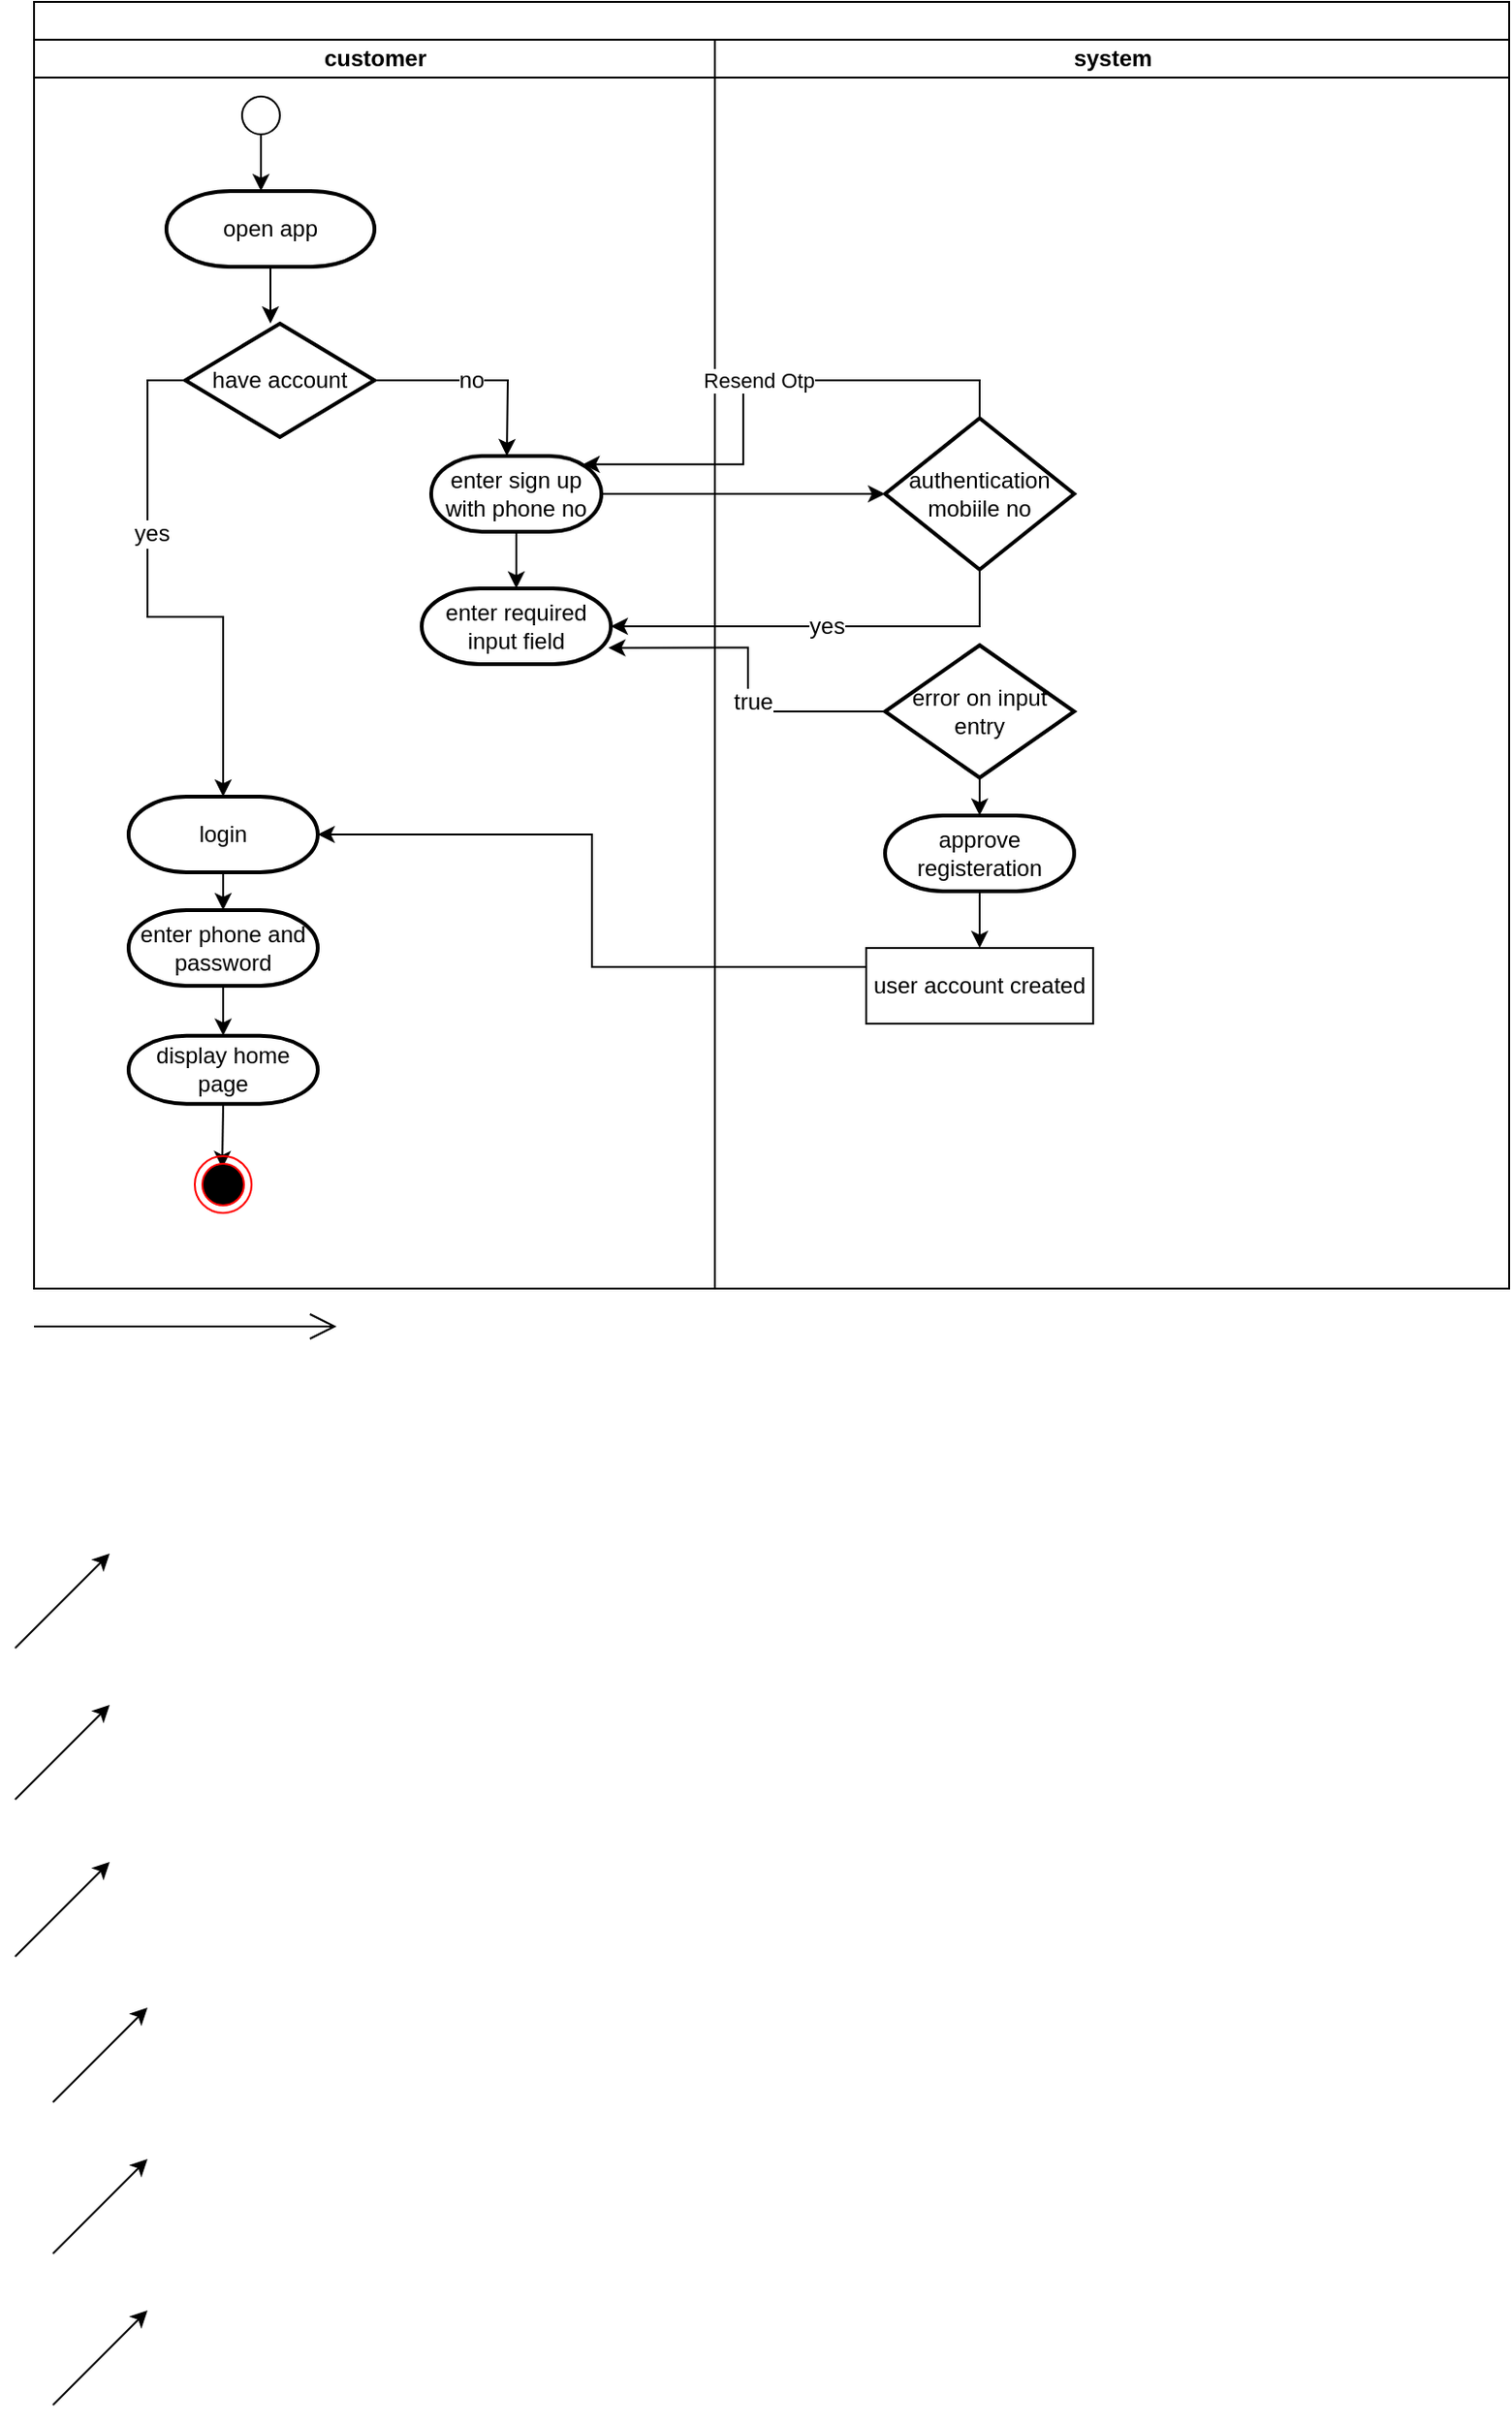<mxfile version="12.4.7" type="github"><diagram id="7U2K2NG7cfuiZaMjfOM2" name="Page-1"><mxGraphModel dx="1102" dy="565" grid="1" gridSize="10" guides="1" tooltips="1" connect="1" arrows="1" fold="1" page="1" pageScale="1" pageWidth="827" pageHeight="1169" math="0" shadow="0"><root><mxCell id="0"/><mxCell id="1" parent="0"/><mxCell id="lT_C5QnImEUUOf2nxoUM-20" value="" style="swimlane;html=1;childLayout=stackLayout;resizeParent=1;resizeParentMax=0;startSize=20;" vertex="1" parent="1"><mxGeometry x="20" y="20" width="780" height="680" as="geometry"/></mxCell><mxCell id="lT_C5QnImEUUOf2nxoUM-21" value="customer" style="swimlane;html=1;startSize=20;" vertex="1" parent="lT_C5QnImEUUOf2nxoUM-20"><mxGeometry y="20" width="360" height="660" as="geometry"/></mxCell><mxCell id="lT_C5QnImEUUOf2nxoUM-30" value="" style="shape=mxgraph.bpmn.shape;html=1;verticalLabelPosition=bottom;labelBackgroundColor=#ffffff;verticalAlign=top;align=center;perimeter=ellipsePerimeter;outlineConnect=0;outline=standard;symbol=general;" vertex="1" parent="lT_C5QnImEUUOf2nxoUM-21"><mxGeometry x="110" y="30" width="20" height="20" as="geometry"/></mxCell><mxCell id="lT_C5QnImEUUOf2nxoUM-35" value="open app" style="strokeWidth=2;html=1;shape=mxgraph.flowchart.terminator;whiteSpace=wrap;" vertex="1" parent="lT_C5QnImEUUOf2nxoUM-21"><mxGeometry x="70" y="80" width="110" height="40" as="geometry"/></mxCell><mxCell id="lT_C5QnImEUUOf2nxoUM-71" style="edgeStyle=orthogonalEdgeStyle;rounded=0;orthogonalLoop=1;jettySize=auto;html=1;exitX=0;exitY=0.5;exitDx=0;exitDy=0;exitPerimeter=0;" edge="1" parent="lT_C5QnImEUUOf2nxoUM-21" source="lT_C5QnImEUUOf2nxoUM-39" target="lT_C5QnImEUUOf2nxoUM-70"><mxGeometry relative="1" as="geometry"/></mxCell><mxCell id="lT_C5QnImEUUOf2nxoUM-72" value="yes" style="text;html=1;align=center;verticalAlign=middle;resizable=0;points=[];labelBackgroundColor=#ffffff;" vertex="1" connectable="0" parent="lT_C5QnImEUUOf2nxoUM-71"><mxGeometry x="-0.279" y="2" relative="1" as="geometry"><mxPoint as="offset"/></mxGeometry></mxCell><mxCell id="lT_C5QnImEUUOf2nxoUM-39" value="have account" style="strokeWidth=2;html=1;shape=mxgraph.flowchart.decision;whiteSpace=wrap;" vertex="1" parent="lT_C5QnImEUUOf2nxoUM-21"><mxGeometry x="80" y="150" width="100" height="60" as="geometry"/></mxCell><mxCell id="lT_C5QnImEUUOf2nxoUM-76" style="edgeStyle=orthogonalEdgeStyle;rounded=0;orthogonalLoop=1;jettySize=auto;html=1;exitX=0.5;exitY=1;exitDx=0;exitDy=0;exitPerimeter=0;entryX=0.5;entryY=0;entryDx=0;entryDy=0;entryPerimeter=0;" edge="1" parent="lT_C5QnImEUUOf2nxoUM-21" source="lT_C5QnImEUUOf2nxoUM-42" target="lT_C5QnImEUUOf2nxoUM-52"><mxGeometry relative="1" as="geometry"/></mxCell><mxCell id="lT_C5QnImEUUOf2nxoUM-42" value="enter sign up with phone no" style="strokeWidth=2;html=1;shape=mxgraph.flowchart.terminator;whiteSpace=wrap;" vertex="1" parent="lT_C5QnImEUUOf2nxoUM-21"><mxGeometry x="210" y="220" width="90" height="40" as="geometry"/></mxCell><mxCell id="lT_C5QnImEUUOf2nxoUM-52" value="enter required input field" style="strokeWidth=2;html=1;shape=mxgraph.flowchart.terminator;whiteSpace=wrap;" vertex="1" parent="lT_C5QnImEUUOf2nxoUM-21"><mxGeometry x="205" y="290" width="100" height="40" as="geometry"/></mxCell><mxCell id="lT_C5QnImEUUOf2nxoUM-75" style="edgeStyle=orthogonalEdgeStyle;rounded=0;orthogonalLoop=1;jettySize=auto;html=1;exitX=0.5;exitY=1;exitDx=0;exitDy=0;exitPerimeter=0;entryX=0.5;entryY=0;entryDx=0;entryDy=0;entryPerimeter=0;" edge="1" parent="lT_C5QnImEUUOf2nxoUM-21" source="lT_C5QnImEUUOf2nxoUM-70" target="lT_C5QnImEUUOf2nxoUM-74"><mxGeometry relative="1" as="geometry"/></mxCell><mxCell id="lT_C5QnImEUUOf2nxoUM-70" value="login" style="strokeWidth=2;html=1;shape=mxgraph.flowchart.terminator;whiteSpace=wrap;" vertex="1" parent="lT_C5QnImEUUOf2nxoUM-21"><mxGeometry x="50" y="400" width="100" height="40" as="geometry"/></mxCell><mxCell id="lT_C5QnImEUUOf2nxoUM-78" style="edgeStyle=orthogonalEdgeStyle;rounded=0;orthogonalLoop=1;jettySize=auto;html=1;exitX=0.5;exitY=1;exitDx=0;exitDy=0;exitPerimeter=0;entryX=0.5;entryY=0;entryDx=0;entryDy=0;entryPerimeter=0;" edge="1" parent="lT_C5QnImEUUOf2nxoUM-21" source="lT_C5QnImEUUOf2nxoUM-74" target="lT_C5QnImEUUOf2nxoUM-77"><mxGeometry relative="1" as="geometry"/></mxCell><mxCell id="lT_C5QnImEUUOf2nxoUM-74" value="enter phone and password" style="strokeWidth=2;html=1;shape=mxgraph.flowchart.terminator;whiteSpace=wrap;" vertex="1" parent="lT_C5QnImEUUOf2nxoUM-21"><mxGeometry x="50" y="460" width="100" height="40" as="geometry"/></mxCell><mxCell id="lT_C5QnImEUUOf2nxoUM-80" style="edgeStyle=orthogonalEdgeStyle;rounded=0;orthogonalLoop=1;jettySize=auto;html=1;exitX=0.5;exitY=1;exitDx=0;exitDy=0;exitPerimeter=0;entryX=0.483;entryY=0.211;entryDx=0;entryDy=0;entryPerimeter=0;" edge="1" parent="lT_C5QnImEUUOf2nxoUM-21" source="lT_C5QnImEUUOf2nxoUM-77" target="lT_C5QnImEUUOf2nxoUM-79"><mxGeometry relative="1" as="geometry"/></mxCell><mxCell id="lT_C5QnImEUUOf2nxoUM-77" value="display home page" style="strokeWidth=2;html=1;shape=mxgraph.flowchart.terminator;whiteSpace=wrap;" vertex="1" parent="lT_C5QnImEUUOf2nxoUM-21"><mxGeometry x="50" y="526.33" width="100" height="36" as="geometry"/></mxCell><mxCell id="lT_C5QnImEUUOf2nxoUM-79" value="" style="ellipse;html=1;shape=endState;fillColor=#000000;strokeColor=#ff0000;" vertex="1" parent="lT_C5QnImEUUOf2nxoUM-21"><mxGeometry x="85" y="590" width="30" height="30" as="geometry"/></mxCell><mxCell id="lT_C5QnImEUUOf2nxoUM-22" value="system" style="swimlane;html=1;startSize=20;" vertex="1" parent="lT_C5QnImEUUOf2nxoUM-20"><mxGeometry x="360" y="20" width="420" height="660" as="geometry"/></mxCell><mxCell id="lT_C5QnImEUUOf2nxoUM-46" value="authentication mobiile no" style="strokeWidth=2;html=1;shape=mxgraph.flowchart.decision;whiteSpace=wrap;" vertex="1" parent="lT_C5QnImEUUOf2nxoUM-22"><mxGeometry x="90" y="200" width="100" height="80" as="geometry"/></mxCell><mxCell id="lT_C5QnImEUUOf2nxoUM-66" style="edgeStyle=orthogonalEdgeStyle;rounded=0;orthogonalLoop=1;jettySize=auto;html=1;exitX=0.5;exitY=1;exitDx=0;exitDy=0;exitPerimeter=0;entryX=0.5;entryY=0;entryDx=0;entryDy=0;entryPerimeter=0;" edge="1" parent="lT_C5QnImEUUOf2nxoUM-22" source="lT_C5QnImEUUOf2nxoUM-56" target="lT_C5QnImEUUOf2nxoUM-60"><mxGeometry relative="1" as="geometry"/></mxCell><mxCell id="lT_C5QnImEUUOf2nxoUM-56" value="error on input entry" style="strokeWidth=2;html=1;shape=mxgraph.flowchart.decision;whiteSpace=wrap;" vertex="1" parent="lT_C5QnImEUUOf2nxoUM-22"><mxGeometry x="90" y="320" width="100" height="70" as="geometry"/></mxCell><mxCell id="lT_C5QnImEUUOf2nxoUM-67" style="edgeStyle=orthogonalEdgeStyle;rounded=0;orthogonalLoop=1;jettySize=auto;html=1;exitX=0.5;exitY=1;exitDx=0;exitDy=0;exitPerimeter=0;entryX=0.5;entryY=0;entryDx=0;entryDy=0;" edge="1" parent="lT_C5QnImEUUOf2nxoUM-22" source="lT_C5QnImEUUOf2nxoUM-60" target="lT_C5QnImEUUOf2nxoUM-61"><mxGeometry relative="1" as="geometry"/></mxCell><mxCell id="lT_C5QnImEUUOf2nxoUM-60" value="approve registeration" style="strokeWidth=2;html=1;shape=mxgraph.flowchart.terminator;whiteSpace=wrap;" vertex="1" parent="lT_C5QnImEUUOf2nxoUM-22"><mxGeometry x="90" y="410" width="100" height="40" as="geometry"/></mxCell><mxCell id="lT_C5QnImEUUOf2nxoUM-61" value="user account created" style="rounded=0;whiteSpace=wrap;html=1;" vertex="1" parent="lT_C5QnImEUUOf2nxoUM-22"><mxGeometry x="80" y="480" width="120" height="40" as="geometry"/></mxCell><mxCell id="lT_C5QnImEUUOf2nxoUM-49" value="Resend Otp" style="edgeStyle=orthogonalEdgeStyle;rounded=0;orthogonalLoop=1;jettySize=auto;html=1;exitX=0.5;exitY=0;exitDx=0;exitDy=0;exitPerimeter=0;entryX=0.89;entryY=0.11;entryDx=0;entryDy=0;entryPerimeter=0;" edge="1" parent="lT_C5QnImEUUOf2nxoUM-20" source="lT_C5QnImEUUOf2nxoUM-46" target="lT_C5QnImEUUOf2nxoUM-42"><mxGeometry relative="1" as="geometry"><mxPoint x="270" y="180" as="targetPoint"/><Array as="points"><mxPoint x="500" y="200"/><mxPoint x="375" y="200"/><mxPoint x="375" y="245"/></Array></mxGeometry></mxCell><mxCell id="lT_C5QnImEUUOf2nxoUM-54" style="edgeStyle=orthogonalEdgeStyle;rounded=0;orthogonalLoop=1;jettySize=auto;html=1;exitX=0.5;exitY=1;exitDx=0;exitDy=0;exitPerimeter=0;entryX=1;entryY=0.5;entryDx=0;entryDy=0;entryPerimeter=0;" edge="1" parent="lT_C5QnImEUUOf2nxoUM-20" source="lT_C5QnImEUUOf2nxoUM-46" target="lT_C5QnImEUUOf2nxoUM-52"><mxGeometry relative="1" as="geometry"/></mxCell><mxCell id="lT_C5QnImEUUOf2nxoUM-55" value="yes" style="text;html=1;align=center;verticalAlign=middle;resizable=0;points=[];labelBackgroundColor=#ffffff;" vertex="1" connectable="0" parent="lT_C5QnImEUUOf2nxoUM-54"><mxGeometry x="-0.015" relative="1" as="geometry"><mxPoint as="offset"/></mxGeometry></mxCell><mxCell id="lT_C5QnImEUUOf2nxoUM-58" style="edgeStyle=orthogonalEdgeStyle;rounded=0;orthogonalLoop=1;jettySize=auto;html=1;exitX=0;exitY=0.5;exitDx=0;exitDy=0;exitPerimeter=0;entryX=0.987;entryY=0.783;entryDx=0;entryDy=0;entryPerimeter=0;" edge="1" parent="lT_C5QnImEUUOf2nxoUM-20" source="lT_C5QnImEUUOf2nxoUM-56" target="lT_C5QnImEUUOf2nxoUM-52"><mxGeometry relative="1" as="geometry"/></mxCell><mxCell id="lT_C5QnImEUUOf2nxoUM-59" value="true" style="text;html=1;align=center;verticalAlign=middle;resizable=0;points=[];labelBackgroundColor=#ffffff;" vertex="1" connectable="0" parent="lT_C5QnImEUUOf2nxoUM-58"><mxGeometry x="-0.222" y="-5" relative="1" as="geometry"><mxPoint as="offset"/></mxGeometry></mxCell><mxCell id="lT_C5QnImEUUOf2nxoUM-69" style="edgeStyle=orthogonalEdgeStyle;rounded=0;orthogonalLoop=1;jettySize=auto;html=1;exitX=0;exitY=0.25;exitDx=0;exitDy=0;entryX=1;entryY=0.5;entryDx=0;entryDy=0;entryPerimeter=0;" edge="1" parent="lT_C5QnImEUUOf2nxoUM-20" source="lT_C5QnImEUUOf2nxoUM-61" target="lT_C5QnImEUUOf2nxoUM-70"><mxGeometry relative="1" as="geometry"><mxPoint x="290" y="420.0" as="targetPoint"/></mxGeometry></mxCell><mxCell id="lT_C5QnImEUUOf2nxoUM-33" value="" style="endArrow=open;endFill=1;endSize=12;html=1;" edge="1" parent="1"><mxGeometry width="160" relative="1" as="geometry"><mxPoint x="20" y="720" as="sourcePoint"/><mxPoint x="180" y="720" as="targetPoint"/></mxGeometry></mxCell><mxCell id="lT_C5QnImEUUOf2nxoUM-34" style="edgeStyle=orthogonalEdgeStyle;rounded=0;orthogonalLoop=1;jettySize=auto;html=1;exitX=0.5;exitY=1;exitDx=0;exitDy=0;" edge="1" parent="1" source="lT_C5QnImEUUOf2nxoUM-30"><mxGeometry relative="1" as="geometry"><mxPoint x="140" y="120" as="targetPoint"/></mxGeometry></mxCell><mxCell id="lT_C5QnImEUUOf2nxoUM-38" style="edgeStyle=orthogonalEdgeStyle;rounded=0;orthogonalLoop=1;jettySize=auto;html=1;exitX=0.5;exitY=1;exitDx=0;exitDy=0;exitPerimeter=0;" edge="1" parent="1" source="lT_C5QnImEUUOf2nxoUM-35"><mxGeometry relative="1" as="geometry"><mxPoint x="145" y="190" as="targetPoint"/></mxGeometry></mxCell><mxCell id="lT_C5QnImEUUOf2nxoUM-40" value="" style="endArrow=classic;html=1;" edge="1" parent="1"><mxGeometry width="50" height="50" relative="1" as="geometry"><mxPoint x="10" y="890" as="sourcePoint"/><mxPoint x="60" y="840" as="targetPoint"/></mxGeometry></mxCell><mxCell id="lT_C5QnImEUUOf2nxoUM-41" style="edgeStyle=orthogonalEdgeStyle;rounded=0;orthogonalLoop=1;jettySize=auto;html=1;exitX=1;exitY=0.5;exitDx=0;exitDy=0;exitPerimeter=0;" edge="1" parent="1" source="lT_C5QnImEUUOf2nxoUM-39"><mxGeometry relative="1" as="geometry"><mxPoint x="270" y="260" as="targetPoint"/></mxGeometry></mxCell><mxCell id="lT_C5QnImEUUOf2nxoUM-43" value="no" style="text;html=1;align=center;verticalAlign=middle;resizable=0;points=[];labelBackgroundColor=#ffffff;" vertex="1" connectable="0" parent="lT_C5QnImEUUOf2nxoUM-41"><mxGeometry x="-0.073" relative="1" as="geometry"><mxPoint as="offset"/></mxGeometry></mxCell><mxCell id="lT_C5QnImEUUOf2nxoUM-44" value="" style="endArrow=classic;html=1;" edge="1" parent="1"><mxGeometry width="50" height="50" relative="1" as="geometry"><mxPoint x="10" y="970" as="sourcePoint"/><mxPoint x="60" y="920" as="targetPoint"/></mxGeometry></mxCell><mxCell id="lT_C5QnImEUUOf2nxoUM-45" style="edgeStyle=orthogonalEdgeStyle;rounded=0;orthogonalLoop=1;jettySize=auto;html=1;exitX=1;exitY=0.5;exitDx=0;exitDy=0;exitPerimeter=0;" edge="1" parent="1" source="lT_C5QnImEUUOf2nxoUM-42"><mxGeometry relative="1" as="geometry"><mxPoint x="470" y="280" as="targetPoint"/></mxGeometry></mxCell><mxCell id="lT_C5QnImEUUOf2nxoUM-48" value="" style="endArrow=classic;html=1;" edge="1" parent="1"><mxGeometry width="50" height="50" relative="1" as="geometry"><mxPoint x="10" y="1053" as="sourcePoint"/><mxPoint x="60" y="1003" as="targetPoint"/></mxGeometry></mxCell><mxCell id="lT_C5QnImEUUOf2nxoUM-53" value="" style="endArrow=classic;html=1;" edge="1" parent="1"><mxGeometry width="50" height="50" relative="1" as="geometry"><mxPoint x="30" y="1130" as="sourcePoint"/><mxPoint x="80" y="1080" as="targetPoint"/></mxGeometry></mxCell><mxCell id="lT_C5QnImEUUOf2nxoUM-65" value="" style="endArrow=classic;html=1;" edge="1" parent="1"><mxGeometry width="50" height="50" relative="1" as="geometry"><mxPoint x="30" y="1210" as="sourcePoint"/><mxPoint x="80" y="1160" as="targetPoint"/></mxGeometry></mxCell><mxCell id="lT_C5QnImEUUOf2nxoUM-68" value="" style="endArrow=classic;html=1;" edge="1" parent="1"><mxGeometry width="50" height="50" relative="1" as="geometry"><mxPoint x="30" y="1290" as="sourcePoint"/><mxPoint x="80" y="1240" as="targetPoint"/></mxGeometry></mxCell></root></mxGraphModel></diagram></mxfile>